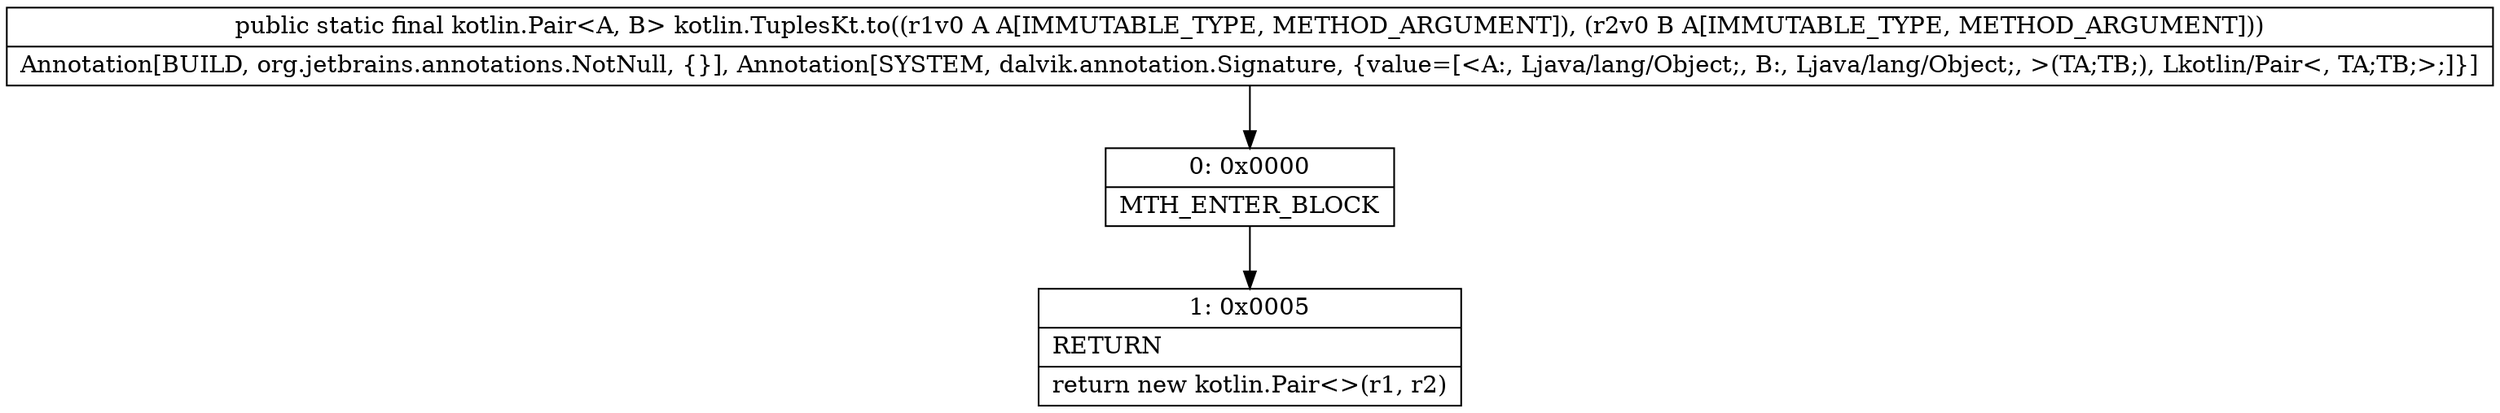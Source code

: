 digraph "CFG forkotlin.TuplesKt.to(Ljava\/lang\/Object;Ljava\/lang\/Object;)Lkotlin\/Pair;" {
Node_0 [shape=record,label="{0\:\ 0x0000|MTH_ENTER_BLOCK\l}"];
Node_1 [shape=record,label="{1\:\ 0x0005|RETURN\l|return new kotlin.Pair\<\>(r1, r2)\l}"];
MethodNode[shape=record,label="{public static final kotlin.Pair\<A, B\> kotlin.TuplesKt.to((r1v0 A A[IMMUTABLE_TYPE, METHOD_ARGUMENT]), (r2v0 B A[IMMUTABLE_TYPE, METHOD_ARGUMENT]))  | Annotation[BUILD, org.jetbrains.annotations.NotNull, \{\}], Annotation[SYSTEM, dalvik.annotation.Signature, \{value=[\<A:, Ljava\/lang\/Object;, B:, Ljava\/lang\/Object;, \>(TA;TB;), Lkotlin\/Pair\<, TA;TB;\>;]\}]\l}"];
MethodNode -> Node_0;
Node_0 -> Node_1;
}

